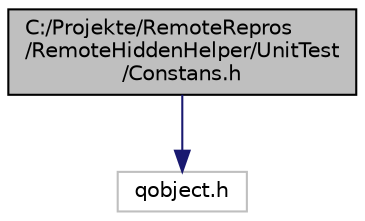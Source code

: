 digraph "C:/Projekte/RemoteRepros/RemoteHiddenHelper/UnitTest/Constans.h"
{
  edge [fontname="Helvetica",fontsize="10",labelfontname="Helvetica",labelfontsize="10"];
  node [fontname="Helvetica",fontsize="10",shape=record];
  Node0 [label="C:/Projekte/RemoteRepros\l/RemoteHiddenHelper/UnitTest\l/Constans.h",height=0.2,width=0.4,color="black", fillcolor="grey75", style="filled", fontcolor="black"];
  Node0 -> Node1 [color="midnightblue",fontsize="10",style="solid",fontname="Helvetica"];
  Node1 [label="qobject.h",height=0.2,width=0.4,color="grey75", fillcolor="white", style="filled"];
}
